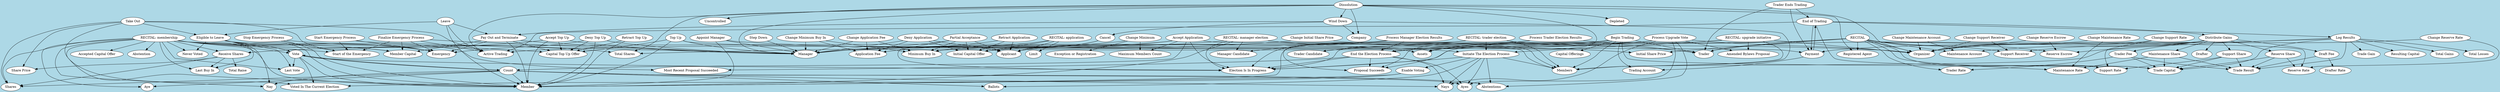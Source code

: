 digraph "graphName" {	overlap=false	concentrate=false	splines=true	defaultShape="oval"	bgcolor="lightblue"		node [shape=oval style="filled" fillcolor="white"];		"Change Initial Share Price" -> Manager;	"Change Initial Share Price" -> "Initial Share Price";	"Take Out" -> "Share Price";	"Take Out" -> "Active Trading";	"Take Out" -> "Member Capital";	"Take Out" -> Member;	"Take Out" -> "Eligible to Leave";	"Take Out" -> Shares;	"Maintenance Share" -> "Trade Capital";	"Maintenance Share" -> "Trade Result";	"Maintenance Share" -> "Maintenance Rate";	Cancel -> "Initial Capital Offer";	Cancel -> Applicant;	"Accept Top Up" -> "Capital Top Up Offer";	"Accept Top Up" -> Member;	"Accept Top Up" -> "Receive Shares";	"Accept Top Up" -> Manager;	"Change Maintenance Rate" -> Organizer;	"Change Maintenance Rate" -> "Maintenance Rate";	Vote -> "Last Vote";	Vote -> Count;	Vote -> "Voted In The Current Election";	Vote -> "Election Is In Progress";	Vote -> Member;	"End the Election Process" -> "Most Recent Proposal Succeeded";	"End the Election Process" -> Nays;	"End the Election Process" -> "Election Is In Progress";	"End the Election Process" -> Ayes;	"End the Election Process" -> "Proposal Succeeds";	"Change Support Rate" -> Organizer;	"Change Support Rate" -> "Support Rate";	"Start Emergency Process" -> Manager;	"Start Emergency Process" -> "Start of the Emergency";	"Start Emergency Process" -> Emergency;	RECITAL -> "Reserve Escrow";	RECITAL -> "Initial Share Price";	RECITAL -> Trader;	RECITAL -> "Trader Rate";	RECITAL -> "Minimum Buy In";	RECITAL -> "Maintenance Rate";	RECITAL -> Manager;	RECITAL -> "Reserve Rate";	RECITAL -> "Registered Agent";	RECITAL -> Organizer;	RECITAL -> "Support Rate";	RECITAL -> "Maintenance Account";	RECITAL -> "Support Receiver";	"Partial Acceptance" -> Applicant;	"Partial Acceptance" -> "Minimum Buy In";	"Partial Acceptance" -> "Election Is In Progress";	"Partial Acceptance" -> "Initial Capital Offer";	"Partial Acceptance" -> Manager;	"Eligible to Leave" -> "Last Vote";	"Eligible to Leave" -> "Never Voted";	"Eligible to Leave" -> Nay;	"Eligible to Leave" -> Member;	"Eligible to Leave" -> "Most Recent Proposal Succeeded";	"Eligible to Leave" -> "Last Buy In";	"Eligible to Leave" -> Vote;	"Change Reserve Rate" -> "Reserve Rate";	"Change Reserve Rate" -> Organizer;	"Distribute Gains" -> "Maintenance Account";	"Distribute Gains" -> "Draft Fee";	"Distribute Gains" -> Trader;	"Distribute Gains" -> "Maintenance Share";	"Distribute Gains" -> "Support Receiver";	"Distribute Gains" -> "Support Share";	"Distribute Gains" -> "Reserve Share";	"Distribute Gains" -> "Trader Fee";	"Distribute Gains" -> "Reserve Escrow";	"Distribute Gains" -> Drafter;	"Draft Fee" -> "Drafter Rate";	"Draft Fee" -> "Trade Result";	"Process Trader Election Results" -> "End the Election Process";	"Process Trader Election Results" -> "Trader Candidate";	"Process Trader Election Results" -> Trader;	"Process Trader Election Results" -> "Proposal Succeeds";	"Change Application Fee" -> Manager;	"Change Application Fee" -> "Minimum Buy In";	"Change Application Fee" -> "Application Fee";	Dissolution -> Depleted;	Dissolution -> Organizer;	Dissolution -> Manager;	Dissolution -> "Total Shares";	Dissolution -> "Wind Down";	Dissolution -> Assets;	Dissolution -> "Registered Agent";	Dissolution -> "Active Trading";	Dissolution -> Company;	Dissolution -> Uncontrolled;	"Finalize Emergency Process" -> "Active Trading";	"Finalize Emergency Process" -> "Member Capital";	"Finalize Emergency Process" -> "Start of the Emergency";	"Finalize Emergency Process" -> Emergency;	"Finalize Emergency Process" -> Manager;	"Change Reserve Escrow" -> Organizer;	"Change Reserve Escrow" -> "Reserve Escrow";	"Change Support Receiver" -> "Support Receiver";	"Change Support Receiver" -> Organizer;	"Initiate The Election Process" -> Ayes;	"Initiate The Election Process" -> Members;	"Initiate The Election Process" -> Abstentions;	"Initiate The Election Process" -> Ballots;	"Initiate The Election Process" -> "Enable Voting";	"Initiate The Election Process" -> "Election Is In Progress";	"Initiate The Election Process" -> Nays;	"Step Down" -> Manager;	"Pay Out and Terminate" -> "Member Capital";	"Pay Out and Terminate" -> "Capital Top Up Offer";	"Pay Out and Terminate" -> Emergency;	"Pay Out and Terminate" -> Manager;	"Pay Out and Terminate" -> Member;	"RECITAL: membership" -> "Accepted Capital Offer";	"RECITAL: membership" -> "Capital Top Up Offer";	"RECITAL: membership" -> Emergency;	"RECITAL: membership" -> Vote;	"RECITAL: membership" -> "Voted In The Current Election";	"RECITAL: membership" -> "Total Shares";	"RECITAL: membership" -> Assets;	"RECITAL: membership" -> Nay;	"RECITAL: membership" -> Aye;	"RECITAL: membership" -> "Receive Shares";	"RECITAL: membership" -> "Never Voted";	"RECITAL: membership" -> "Member Capital";	"RECITAL: membership" -> "Last Buy In";	"RECITAL: membership" -> Shares;	"RECITAL: membership" -> "Start of the Emergency";	"RECITAL: membership" -> Member;	"RECITAL: membership" -> "Last Vote";	"RECITAL: membership" -> Abstention;	"Accept Application" -> "Maximum Members Count";	"Accept Application" -> Manager;	"Accept Application" -> Applicant;	"Accept Application" -> Members;	"Accept Application" -> "Initial Capital Offer";	"Accept Application" -> "Election Is In Progress";	"Accept Application" -> Count;	"RECITAL: manager election" -> Members;	"RECITAL: manager election" -> "Initiate The Election Process";	"RECITAL: manager election" -> "Election Is In Progress";	"RECITAL: manager election" -> Member;	"RECITAL: manager election" -> "Manager Candidate";	"RECITAL: manager election" -> Manager;	"Change Maintenance Account" -> Organizer;	"Change Maintenance Account" -> "Maintenance Account";	"Trader Ends Trading" -> "End of Trading";	"Trader Ends Trading" -> Trader;	"Trader Ends Trading" -> Payment;	"Deny Application" -> Applicant;	"Deny Application" -> "Application Fee";	"Deny Application" -> "Initial Capital Offer";	"Deny Application" -> Manager;	"Retract Application" -> "Initial Capital Offer";	"Retract Application" -> Applicant;	"Retract Application" -> "Application Fee";	"Begin Trading" -> "Capital Offerings";	"Begin Trading" -> Trader;	"Begin Trading" -> "Trade Capital";	"Begin Trading" -> Members;	"Begin Trading" -> Assets;	"Begin Trading" -> "Active Trading";	"Begin Trading" -> "Trading Account";	"Begin Trading" -> "Election Is In Progress";	"End of Trading" -> "Trade Capital";	"End of Trading" -> "Active Trading";	"End of Trading" -> "Distribute Gains";	"End of Trading" -> "Log Results";	"End of Trading" -> Payment;	"Receive Shares" -> "Share Price";	"Receive Shares" -> "Last Buy In";	"Receive Shares" -> "Total Raise";	"Receive Shares" -> Shares;	"Log Results" -> "Trade Gain";	"Log Results" -> "Resulting Capital";	"Log Results" -> "Trade Capital";	"Log Results" -> "Trade Result";	"Log Results" -> "Total Gains";	"Log Results" -> Members;	"Log Results" -> "Total Losses";	"Log Results" -> Payment;	"RECITAL: upgrade initiative" -> Members;	"RECITAL: upgrade initiative" -> "Initiate The Election Process";	"RECITAL: upgrade initiative" -> "Election Is In Progress";	"RECITAL: upgrade initiative" -> "Amended Bylaws Proposal";	"RECITAL: upgrade initiative" -> Organizer;	"Retract Top Up" -> Member;	"Retract Top Up" -> "Capital Top Up Offer";	"Appoint Manager" -> Manager;	"Appoint Manager" -> Member;	"Appoint Manager" -> Organizer;	"Support Share" -> "Trade Capital";	"Support Share" -> "Trade Result";	"Support Share" -> "Support Rate";	"Reserve Share" -> "Trade Capital";	"Reserve Share" -> "Reserve Rate";	"Reserve Share" -> "Trade Result";	"Change Minimum" -> "Exception or Registration";	"Change Minimum" -> "Maximum Members Count";	"Change Minimum" -> Manager;	"Trader Fee" -> "Trade Capital";	"Trader Fee" -> "Trade Result";	"Trader Fee" -> "Trader Rate";	"Deny Top Up" -> "Capital Top Up Offer";	"Deny Top Up" -> Emergency;	"Deny Top Up" -> Member;	"Deny Top Up" -> Manager;	"Stop Emergency Process" -> Member;	"Stop Emergency Process" -> "Start of the Emergency";	"Stop Emergency Process" -> Emergency;	"RECITAL: application" -> Applicant;	"RECITAL: application" -> "Minimum Buy In";	"RECITAL: application" -> Limit;	"RECITAL: application" -> "Initial Capital Offer";	Count -> Nay;	Count -> Ayes;	Count -> Abstentions;	Count -> Member;	Count -> Shares;	Count -> Ballots;	Count -> Aye;	Count -> Vote;	Count -> Nays;	"Process Manager Election Results" -> "End the Election Process";	"Process Manager Election Results" -> "Manager Candidate";	"Process Manager Election Results" -> Manager;	"Process Manager Election Results" -> "Proposal Succeeds";	"RECITAL: trader election" -> Members;	"RECITAL: trader election" -> "Initiate The Election Process";	"RECITAL: trader election" -> "Trader Candidate";	"RECITAL: trader election" -> "Election Is In Progress";	"RECITAL: trader election" -> Trader;	"RECITAL: trader election" -> Member;	"Enable Voting" -> Member;	"Enable Voting" -> "Voted In The Current Election";	"Change Minimum Buy In" -> Manager;	"Change Minimum Buy In" -> "Minimum Buy In";	"Change Minimum Buy In" -> "Application Fee";	Leave -> "Active Trading";	Leave -> Member;	Leave -> "Pay Out and Terminate";	Leave -> "Eligible to Leave";	Payment -> "End of Trading";	Payment -> "Trading Account";	"Top Up" -> "Capital Top Up Offer";	"Top Up" -> Member;	"Top Up" -> Manager;	"Top Up" -> Payment;	"Wind Down" -> Members;	"Wind Down" -> Company;	"Wind Down" -> "Pay Out and Terminate";	"Wind Down" -> Cancel;	"Process Upgrade Vote" -> Organizer;	"Process Upgrade Vote" -> Ayes;	"Process Upgrade Vote" -> Abstentions;	"Process Upgrade Vote" -> "Proposal Succeeds";	"Process Upgrade Vote" -> "Total Shares";	"Process Upgrade Vote" -> Assets;	"Process Upgrade Vote" -> "End the Election Process";	"Process Upgrade Vote" -> "Amended Bylaws Proposal";	"Process Upgrade Vote" -> Nays;}